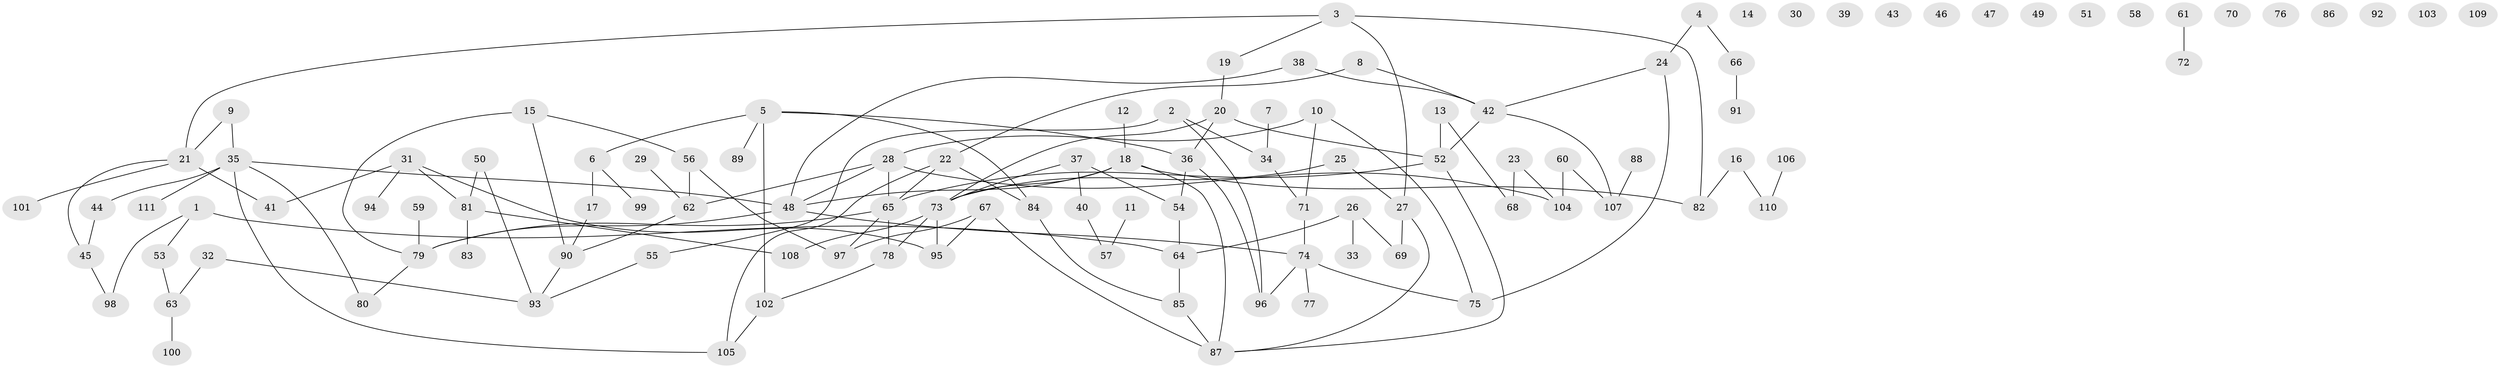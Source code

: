 // Generated by graph-tools (version 1.1) at 2025/00/03/09/25 03:00:41]
// undirected, 111 vertices, 133 edges
graph export_dot {
graph [start="1"]
  node [color=gray90,style=filled];
  1;
  2;
  3;
  4;
  5;
  6;
  7;
  8;
  9;
  10;
  11;
  12;
  13;
  14;
  15;
  16;
  17;
  18;
  19;
  20;
  21;
  22;
  23;
  24;
  25;
  26;
  27;
  28;
  29;
  30;
  31;
  32;
  33;
  34;
  35;
  36;
  37;
  38;
  39;
  40;
  41;
  42;
  43;
  44;
  45;
  46;
  47;
  48;
  49;
  50;
  51;
  52;
  53;
  54;
  55;
  56;
  57;
  58;
  59;
  60;
  61;
  62;
  63;
  64;
  65;
  66;
  67;
  68;
  69;
  70;
  71;
  72;
  73;
  74;
  75;
  76;
  77;
  78;
  79;
  80;
  81;
  82;
  83;
  84;
  85;
  86;
  87;
  88;
  89;
  90;
  91;
  92;
  93;
  94;
  95;
  96;
  97;
  98;
  99;
  100;
  101;
  102;
  103;
  104;
  105;
  106;
  107;
  108;
  109;
  110;
  111;
  1 -- 53;
  1 -- 64;
  1 -- 98;
  2 -- 34;
  2 -- 55;
  2 -- 96;
  3 -- 19;
  3 -- 21;
  3 -- 27;
  3 -- 82;
  4 -- 24;
  4 -- 66;
  5 -- 6;
  5 -- 36;
  5 -- 84;
  5 -- 89;
  5 -- 102;
  6 -- 17;
  6 -- 99;
  7 -- 34;
  8 -- 22;
  8 -- 42;
  9 -- 21;
  9 -- 35;
  10 -- 28;
  10 -- 71;
  10 -- 75;
  11 -- 57;
  12 -- 18;
  13 -- 52;
  13 -- 68;
  15 -- 56;
  15 -- 79;
  15 -- 90;
  16 -- 82;
  16 -- 110;
  17 -- 90;
  18 -- 48;
  18 -- 73;
  18 -- 82;
  18 -- 87;
  19 -- 20;
  20 -- 36;
  20 -- 52;
  20 -- 73;
  21 -- 41;
  21 -- 45;
  21 -- 101;
  22 -- 65;
  22 -- 84;
  22 -- 105;
  23 -- 68;
  23 -- 104;
  24 -- 42;
  24 -- 75;
  25 -- 27;
  25 -- 73;
  26 -- 33;
  26 -- 64;
  26 -- 69;
  27 -- 69;
  27 -- 87;
  28 -- 48;
  28 -- 62;
  28 -- 65;
  28 -- 104;
  29 -- 62;
  31 -- 41;
  31 -- 81;
  31 -- 94;
  31 -- 95;
  32 -- 63;
  32 -- 93;
  34 -- 71;
  35 -- 44;
  35 -- 48;
  35 -- 80;
  35 -- 105;
  35 -- 111;
  36 -- 54;
  36 -- 96;
  37 -- 40;
  37 -- 54;
  37 -- 73;
  38 -- 42;
  38 -- 48;
  40 -- 57;
  42 -- 52;
  42 -- 107;
  44 -- 45;
  45 -- 98;
  48 -- 74;
  48 -- 79;
  50 -- 81;
  50 -- 93;
  52 -- 65;
  52 -- 87;
  53 -- 63;
  54 -- 64;
  55 -- 93;
  56 -- 62;
  56 -- 97;
  59 -- 79;
  60 -- 104;
  60 -- 107;
  61 -- 72;
  62 -- 90;
  63 -- 100;
  64 -- 85;
  65 -- 78;
  65 -- 79;
  65 -- 97;
  66 -- 91;
  67 -- 87;
  67 -- 95;
  67 -- 97;
  71 -- 74;
  73 -- 78;
  73 -- 95;
  73 -- 108;
  74 -- 75;
  74 -- 77;
  74 -- 96;
  78 -- 102;
  79 -- 80;
  81 -- 83;
  81 -- 108;
  84 -- 85;
  85 -- 87;
  88 -- 107;
  90 -- 93;
  102 -- 105;
  106 -- 110;
}
